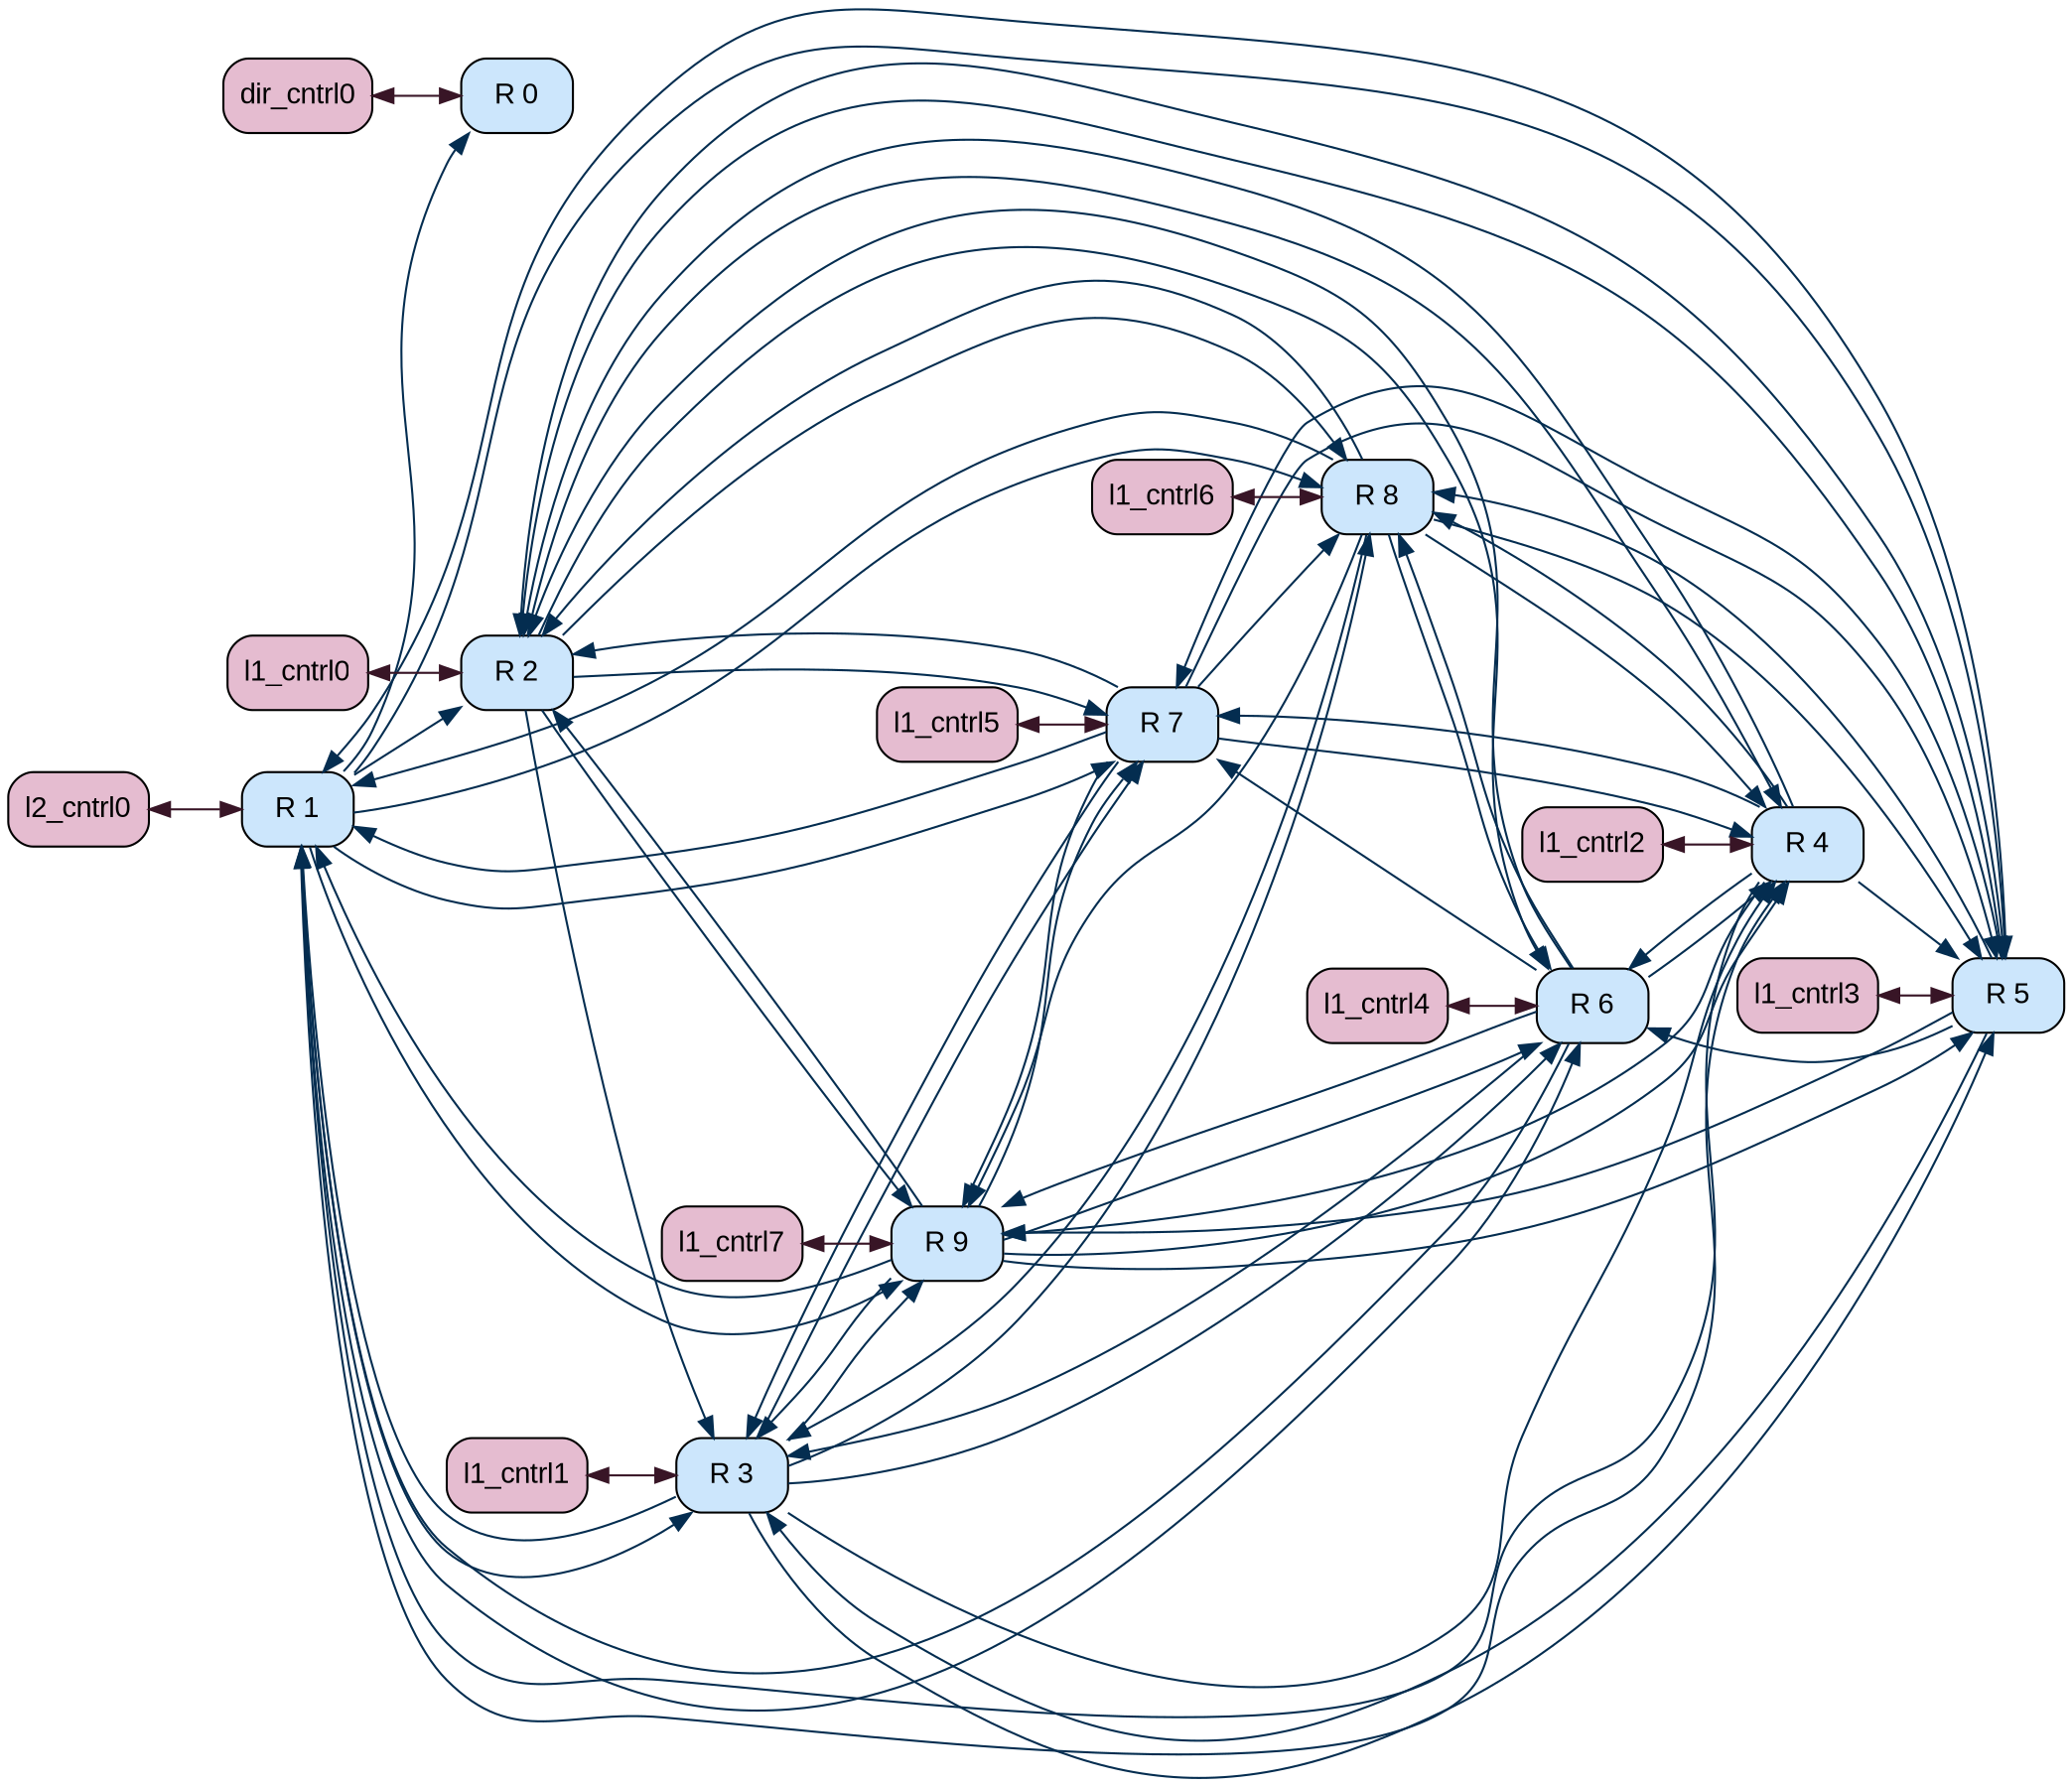 graph G {
rankdir=LR;
"system.caches.network.ext_links0.int_node" [color="#000000", fillcolor="#cce6fc", fontcolor="#000000", fontname=Arial, fontsize=14, label="R 0", shape=Mrecord, style="rounded, filled"];
"system.caches.network.ext_links1.int_node" [color="#000000", fillcolor="#cce6fc", fontcolor="#000000", fontname=Arial, fontsize=14, label="R 1", shape=Mrecord, style="rounded, filled"];
"system.caches.network.ext_links2.int_node" [color="#000000", fillcolor="#cce6fc", fontcolor="#000000", fontname=Arial, fontsize=14, label="R 2", shape=Mrecord, style="rounded, filled"];
"system.caches.network.ext_links3.int_node" [color="#000000", fillcolor="#cce6fc", fontcolor="#000000", fontname=Arial, fontsize=14, label="R 3", shape=Mrecord, style="rounded, filled"];
"system.caches.network.ext_links4.int_node" [color="#000000", fillcolor="#cce6fc", fontcolor="#000000", fontname=Arial, fontsize=14, label="R 4", shape=Mrecord, style="rounded, filled"];
"system.caches.network.ext_links5.int_node" [color="#000000", fillcolor="#cce6fc", fontcolor="#000000", fontname=Arial, fontsize=14, label="R 5", shape=Mrecord, style="rounded, filled"];
"system.caches.network.ext_links6.int_node" [color="#000000", fillcolor="#cce6fc", fontcolor="#000000", fontname=Arial, fontsize=14, label="R 6", shape=Mrecord, style="rounded, filled"];
"system.caches.network.ext_links7.int_node" [color="#000000", fillcolor="#cce6fc", fontcolor="#000000", fontname=Arial, fontsize=14, label="R 7", shape=Mrecord, style="rounded, filled"];
"system.caches.network.ext_links8.int_node" [color="#000000", fillcolor="#cce6fc", fontcolor="#000000", fontname=Arial, fontsize=14, label="R 8", shape=Mrecord, style="rounded, filled"];
"system.caches.network.ext_links9.int_node" [color="#000000", fillcolor="#cce6fc", fontcolor="#000000", fontname=Arial, fontsize=14, label="R 9", shape=Mrecord, style="rounded, filled"];
"system.caches.network.ext_links1.int_node" -- "system.caches.network.ext_links2.int_node"  [color="#042d50", dir=forward, weight=0.5];
"system.caches.network.ext_links1.int_node" -- "system.caches.network.ext_links3.int_node"  [color="#042d50", dir=forward, weight=0.5];
"system.caches.network.ext_links1.int_node" -- "system.caches.network.ext_links4.int_node"  [color="#042d50", dir=forward, weight=0.5];
"system.caches.network.ext_links1.int_node" -- "system.caches.network.ext_links5.int_node"  [color="#042d50", dir=forward, weight=0.5];
"system.caches.network.ext_links1.int_node" -- "system.caches.network.ext_links6.int_node"  [color="#042d50", dir=forward, weight=0.5];
"system.caches.network.ext_links1.int_node" -- "system.caches.network.ext_links7.int_node"  [color="#042d50", dir=forward, weight=0.5];
"system.caches.network.ext_links1.int_node" -- "system.caches.network.ext_links8.int_node"  [color="#042d50", dir=forward, weight=0.5];
"system.caches.network.ext_links1.int_node" -- "system.caches.network.ext_links9.int_node"  [color="#042d50", dir=forward, weight=0.5];
"system.caches.network.ext_links2.int_node" -- "system.caches.network.ext_links3.int_node"  [color="#042d50", dir=forward, weight=0.5];
"system.caches.network.ext_links2.int_node" -- "system.caches.network.ext_links4.int_node"  [color="#042d50", dir=forward, weight=0.5];
"system.caches.network.ext_links2.int_node" -- "system.caches.network.ext_links5.int_node"  [color="#042d50", dir=forward, weight=0.5];
"system.caches.network.ext_links2.int_node" -- "system.caches.network.ext_links6.int_node"  [color="#042d50", dir=forward, weight=0.5];
"system.caches.network.ext_links2.int_node" -- "system.caches.network.ext_links7.int_node"  [color="#042d50", dir=forward, weight=0.5];
"system.caches.network.ext_links2.int_node" -- "system.caches.network.ext_links8.int_node"  [color="#042d50", dir=forward, weight=0.5];
"system.caches.network.ext_links2.int_node" -- "system.caches.network.ext_links9.int_node"  [color="#042d50", dir=forward, weight=0.5];
"system.caches.network.ext_links3.int_node" -- "system.caches.network.ext_links1.int_node"  [color="#042d50", dir=forward, weight=0.5];
"system.caches.network.ext_links3.int_node" -- "system.caches.network.ext_links4.int_node"  [color="#042d50", dir=forward, weight=0.5];
"system.caches.network.ext_links3.int_node" -- "system.caches.network.ext_links5.int_node"  [color="#042d50", dir=forward, weight=0.5];
"system.caches.network.ext_links3.int_node" -- "system.caches.network.ext_links6.int_node"  [color="#042d50", dir=forward, weight=0.5];
"system.caches.network.ext_links3.int_node" -- "system.caches.network.ext_links7.int_node"  [color="#042d50", dir=forward, weight=0.5];
"system.caches.network.ext_links3.int_node" -- "system.caches.network.ext_links8.int_node"  [color="#042d50", dir=forward, weight=0.5];
"system.caches.network.ext_links3.int_node" -- "system.caches.network.ext_links9.int_node"  [color="#042d50", dir=forward, weight=0.5];
"system.caches.network.ext_links4.int_node" -- "system.caches.network.ext_links1.int_node"  [color="#042d50", dir=forward, weight=0.5];
"system.caches.network.ext_links4.int_node" -- "system.caches.network.ext_links2.int_node"  [color="#042d50", dir=forward, weight=0.5];
"system.caches.network.ext_links4.int_node" -- "system.caches.network.ext_links5.int_node"  [color="#042d50", dir=forward, weight=0.5];
"system.caches.network.ext_links4.int_node" -- "system.caches.network.ext_links6.int_node"  [color="#042d50", dir=forward, weight=0.5];
"system.caches.network.ext_links4.int_node" -- "system.caches.network.ext_links7.int_node"  [color="#042d50", dir=forward, weight=0.5];
"system.caches.network.ext_links4.int_node" -- "system.caches.network.ext_links8.int_node"  [color="#042d50", dir=forward, weight=0.5];
"system.caches.network.ext_links4.int_node" -- "system.caches.network.ext_links9.int_node"  [color="#042d50", dir=forward, weight=0.5];
"system.caches.network.ext_links5.int_node" -- "system.caches.network.ext_links1.int_node"  [color="#042d50", dir=forward, weight=0.5];
"system.caches.network.ext_links5.int_node" -- "system.caches.network.ext_links2.int_node"  [color="#042d50", dir=forward, weight=0.5];
"system.caches.network.ext_links5.int_node" -- "system.caches.network.ext_links3.int_node"  [color="#042d50", dir=forward, weight=0.5];
"system.caches.network.ext_links5.int_node" -- "system.caches.network.ext_links6.int_node"  [color="#042d50", dir=forward, weight=0.5];
"system.caches.network.ext_links5.int_node" -- "system.caches.network.ext_links7.int_node"  [color="#042d50", dir=forward, weight=0.5];
"system.caches.network.ext_links5.int_node" -- "system.caches.network.ext_links8.int_node"  [color="#042d50", dir=forward, weight=0.5];
"system.caches.network.ext_links5.int_node" -- "system.caches.network.ext_links9.int_node"  [color="#042d50", dir=forward, weight=0.5];
"system.caches.network.ext_links6.int_node" -- "system.caches.network.ext_links1.int_node"  [color="#042d50", dir=forward, weight=0.5];
"system.caches.network.ext_links6.int_node" -- "system.caches.network.ext_links2.int_node"  [color="#042d50", dir=forward, weight=0.5];
"system.caches.network.ext_links6.int_node" -- "system.caches.network.ext_links3.int_node"  [color="#042d50", dir=forward, weight=0.5];
"system.caches.network.ext_links6.int_node" -- "system.caches.network.ext_links4.int_node"  [color="#042d50", dir=forward, weight=0.5];
"system.caches.network.ext_links6.int_node" -- "system.caches.network.ext_links7.int_node"  [color="#042d50", dir=forward, weight=0.5];
"system.caches.network.ext_links6.int_node" -- "system.caches.network.ext_links8.int_node"  [color="#042d50", dir=forward, weight=0.5];
"system.caches.network.ext_links6.int_node" -- "system.caches.network.ext_links9.int_node"  [color="#042d50", dir=forward, weight=0.5];
"system.caches.network.ext_links7.int_node" -- "system.caches.network.ext_links1.int_node"  [color="#042d50", dir=forward, weight=0.5];
"system.caches.network.ext_links7.int_node" -- "system.caches.network.ext_links2.int_node"  [color="#042d50", dir=forward, weight=0.5];
"system.caches.network.ext_links7.int_node" -- "system.caches.network.ext_links3.int_node"  [color="#042d50", dir=forward, weight=0.5];
"system.caches.network.ext_links7.int_node" -- "system.caches.network.ext_links4.int_node"  [color="#042d50", dir=forward, weight=0.5];
"system.caches.network.ext_links7.int_node" -- "system.caches.network.ext_links5.int_node"  [color="#042d50", dir=forward, weight=0.5];
"system.caches.network.ext_links7.int_node" -- "system.caches.network.ext_links8.int_node"  [color="#042d50", dir=forward, weight=0.5];
"system.caches.network.ext_links7.int_node" -- "system.caches.network.ext_links9.int_node"  [color="#042d50", dir=forward, weight=0.5];
"system.caches.network.ext_links8.int_node" -- "system.caches.network.ext_links1.int_node"  [color="#042d50", dir=forward, weight=0.5];
"system.caches.network.ext_links8.int_node" -- "system.caches.network.ext_links2.int_node"  [color="#042d50", dir=forward, weight=0.5];
"system.caches.network.ext_links8.int_node" -- "system.caches.network.ext_links3.int_node"  [color="#042d50", dir=forward, weight=0.5];
"system.caches.network.ext_links8.int_node" -- "system.caches.network.ext_links4.int_node"  [color="#042d50", dir=forward, weight=0.5];
"system.caches.network.ext_links8.int_node" -- "system.caches.network.ext_links5.int_node"  [color="#042d50", dir=forward, weight=0.5];
"system.caches.network.ext_links8.int_node" -- "system.caches.network.ext_links6.int_node"  [color="#042d50", dir=forward, weight=0.5];
"system.caches.network.ext_links8.int_node" -- "system.caches.network.ext_links9.int_node"  [color="#042d50", dir=forward, weight=0.5];
"system.caches.network.ext_links9.int_node" -- "system.caches.network.ext_links1.int_node"  [color="#042d50", dir=forward, weight=0.5];
"system.caches.network.ext_links9.int_node" -- "system.caches.network.ext_links2.int_node"  [color="#042d50", dir=forward, weight=0.5];
"system.caches.network.ext_links9.int_node" -- "system.caches.network.ext_links3.int_node"  [color="#042d50", dir=forward, weight=0.5];
"system.caches.network.ext_links9.int_node" -- "system.caches.network.ext_links4.int_node"  [color="#042d50", dir=forward, weight=0.5];
"system.caches.network.ext_links9.int_node" -- "system.caches.network.ext_links5.int_node"  [color="#042d50", dir=forward, weight=0.5];
"system.caches.network.ext_links9.int_node" -- "system.caches.network.ext_links6.int_node"  [color="#042d50", dir=forward, weight=0.5];
"system.caches.network.ext_links9.int_node" -- "system.caches.network.ext_links7.int_node"  [color="#042d50", dir=forward, weight=0.5];
"system.caches.network.ext_links1.int_node" -- "system.caches.network.ext_links0.int_node"  [color="#042d50", dir=forward, weight=0.5];
"system.caches.dir_cntrl0" [color="#000000", fillcolor="#e5bcd0", fontcolor="#000000", fontname=Arial, fontsize=14, label=dir_cntrl0, shape=Mrecord, style="rounded, filled"];
"system.caches.dir_cntrl0" -- "system.caches.network.ext_links0.int_node"  [color="#381526", dir=both, weight=1.0];
"system.caches.l2_cntrl0" [color="#000000", fillcolor="#e5bcd0", fontcolor="#000000", fontname=Arial, fontsize=14, label=l2_cntrl0, shape=Mrecord, style="rounded, filled"];
"system.caches.l2_cntrl0" -- "system.caches.network.ext_links1.int_node"  [color="#381526", dir=both, weight=1.0];
"system.caches.l1_cntrl0" [color="#000000", fillcolor="#e5bcd0", fontcolor="#000000", fontname=Arial, fontsize=14, label=l1_cntrl0, shape=Mrecord, style="rounded, filled"];
"system.caches.l1_cntrl0" -- "system.caches.network.ext_links2.int_node"  [color="#381526", dir=both, weight=1.0];
"system.caches.l1_cntrl1" [color="#000000", fillcolor="#e5bcd0", fontcolor="#000000", fontname=Arial, fontsize=14, label=l1_cntrl1, shape=Mrecord, style="rounded, filled"];
"system.caches.l1_cntrl1" -- "system.caches.network.ext_links3.int_node"  [color="#381526", dir=both, weight=1.0];
"system.caches.l1_cntrl2" [color="#000000", fillcolor="#e5bcd0", fontcolor="#000000", fontname=Arial, fontsize=14, label=l1_cntrl2, shape=Mrecord, style="rounded, filled"];
"system.caches.l1_cntrl2" -- "system.caches.network.ext_links4.int_node"  [color="#381526", dir=both, weight=1.0];
"system.caches.l1_cntrl3" [color="#000000", fillcolor="#e5bcd0", fontcolor="#000000", fontname=Arial, fontsize=14, label=l1_cntrl3, shape=Mrecord, style="rounded, filled"];
"system.caches.l1_cntrl3" -- "system.caches.network.ext_links5.int_node"  [color="#381526", dir=both, weight=1.0];
"system.caches.l1_cntrl4" [color="#000000", fillcolor="#e5bcd0", fontcolor="#000000", fontname=Arial, fontsize=14, label=l1_cntrl4, shape=Mrecord, style="rounded, filled"];
"system.caches.l1_cntrl4" -- "system.caches.network.ext_links6.int_node"  [color="#381526", dir=both, weight=1.0];
"system.caches.l1_cntrl5" [color="#000000", fillcolor="#e5bcd0", fontcolor="#000000", fontname=Arial, fontsize=14, label=l1_cntrl5, shape=Mrecord, style="rounded, filled"];
"system.caches.l1_cntrl5" -- "system.caches.network.ext_links7.int_node"  [color="#381526", dir=both, weight=1.0];
"system.caches.l1_cntrl6" [color="#000000", fillcolor="#e5bcd0", fontcolor="#000000", fontname=Arial, fontsize=14, label=l1_cntrl6, shape=Mrecord, style="rounded, filled"];
"system.caches.l1_cntrl6" -- "system.caches.network.ext_links8.int_node"  [color="#381526", dir=both, weight=1.0];
"system.caches.l1_cntrl7" [color="#000000", fillcolor="#e5bcd0", fontcolor="#000000", fontname=Arial, fontsize=14, label=l1_cntrl7, shape=Mrecord, style="rounded, filled"];
"system.caches.l1_cntrl7" -- "system.caches.network.ext_links9.int_node"  [color="#381526", dir=both, weight=1.0];
}
